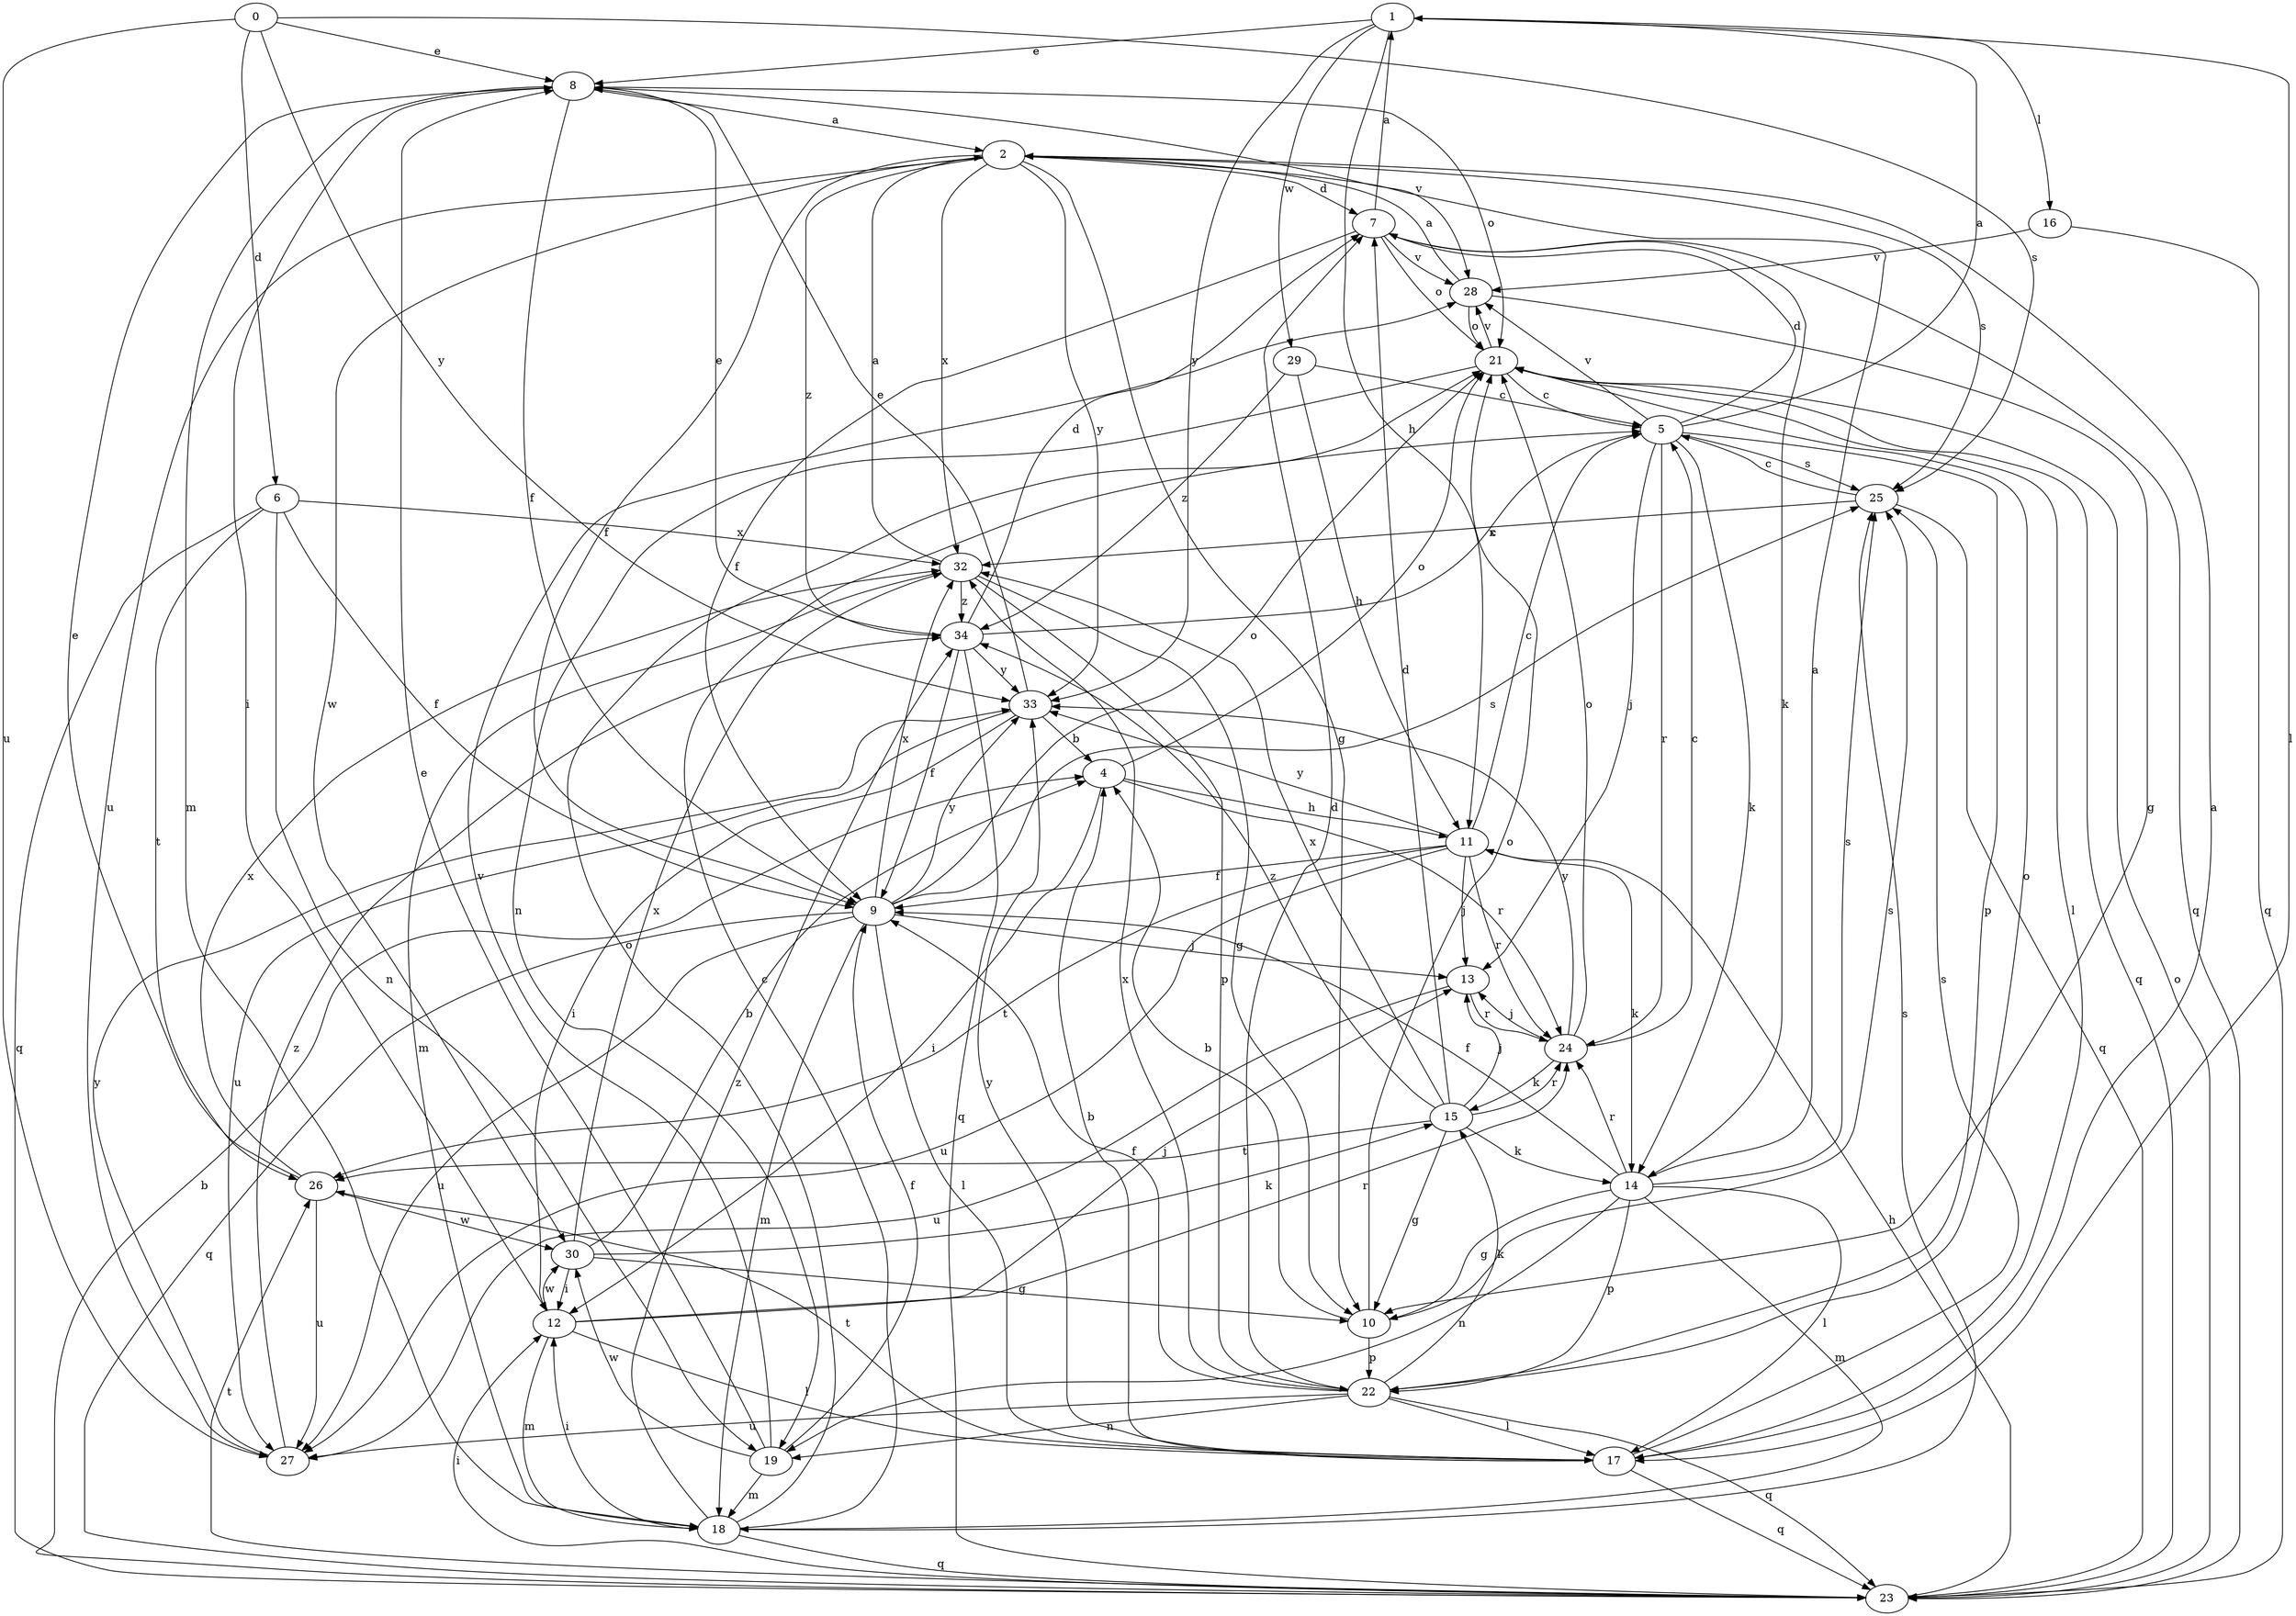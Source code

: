 strict digraph  {
1;
0;
2;
4;
5;
6;
7;
8;
9;
10;
11;
12;
13;
14;
15;
16;
17;
18;
19;
21;
22;
23;
24;
25;
26;
27;
28;
29;
30;
32;
33;
34;
1 -> 8  [label=e];
1 -> 11  [label=h];
1 -> 16  [label=l];
1 -> 17  [label=l];
1 -> 29  [label=w];
1 -> 33  [label=y];
0 -> 6  [label=d];
0 -> 8  [label=e];
0 -> 25  [label=s];
0 -> 27  [label=u];
0 -> 33  [label=y];
2 -> 7  [label=d];
2 -> 9  [label=f];
2 -> 10  [label=g];
2 -> 25  [label=s];
2 -> 27  [label=u];
2 -> 30  [label=w];
2 -> 32  [label=x];
2 -> 33  [label=y];
2 -> 34  [label=z];
4 -> 11  [label=h];
4 -> 12  [label=i];
4 -> 21  [label=o];
4 -> 24  [label=r];
5 -> 1  [label=a];
5 -> 7  [label=d];
5 -> 13  [label=j];
5 -> 14  [label=k];
5 -> 22  [label=p];
5 -> 24  [label=r];
5 -> 25  [label=s];
5 -> 28  [label=v];
6 -> 9  [label=f];
6 -> 19  [label=n];
6 -> 23  [label=q];
6 -> 26  [label=t];
6 -> 32  [label=x];
7 -> 1  [label=a];
7 -> 9  [label=f];
7 -> 14  [label=k];
7 -> 21  [label=o];
7 -> 23  [label=q];
7 -> 28  [label=v];
8 -> 2  [label=a];
8 -> 9  [label=f];
8 -> 12  [label=i];
8 -> 18  [label=m];
8 -> 21  [label=o];
8 -> 28  [label=v];
9 -> 13  [label=j];
9 -> 17  [label=l];
9 -> 18  [label=m];
9 -> 21  [label=o];
9 -> 23  [label=q];
9 -> 25  [label=s];
9 -> 27  [label=u];
9 -> 32  [label=x];
9 -> 33  [label=y];
10 -> 4  [label=b];
10 -> 21  [label=o];
10 -> 22  [label=p];
10 -> 25  [label=s];
11 -> 5  [label=c];
11 -> 9  [label=f];
11 -> 13  [label=j];
11 -> 14  [label=k];
11 -> 24  [label=r];
11 -> 26  [label=t];
11 -> 27  [label=u];
11 -> 33  [label=y];
12 -> 13  [label=j];
12 -> 17  [label=l];
12 -> 18  [label=m];
12 -> 24  [label=r];
12 -> 30  [label=w];
13 -> 24  [label=r];
13 -> 27  [label=u];
14 -> 2  [label=a];
14 -> 9  [label=f];
14 -> 10  [label=g];
14 -> 17  [label=l];
14 -> 18  [label=m];
14 -> 19  [label=n];
14 -> 22  [label=p];
14 -> 24  [label=r];
14 -> 25  [label=s];
15 -> 7  [label=d];
15 -> 10  [label=g];
15 -> 13  [label=j];
15 -> 14  [label=k];
15 -> 24  [label=r];
15 -> 26  [label=t];
15 -> 32  [label=x];
15 -> 34  [label=z];
16 -> 23  [label=q];
16 -> 28  [label=v];
17 -> 2  [label=a];
17 -> 4  [label=b];
17 -> 23  [label=q];
17 -> 25  [label=s];
17 -> 26  [label=t];
17 -> 33  [label=y];
18 -> 5  [label=c];
18 -> 12  [label=i];
18 -> 21  [label=o];
18 -> 23  [label=q];
18 -> 25  [label=s];
18 -> 34  [label=z];
19 -> 8  [label=e];
19 -> 9  [label=f];
19 -> 18  [label=m];
19 -> 28  [label=v];
19 -> 30  [label=w];
21 -> 5  [label=c];
21 -> 17  [label=l];
21 -> 19  [label=n];
21 -> 23  [label=q];
21 -> 28  [label=v];
22 -> 7  [label=d];
22 -> 9  [label=f];
22 -> 15  [label=k];
22 -> 17  [label=l];
22 -> 19  [label=n];
22 -> 21  [label=o];
22 -> 23  [label=q];
22 -> 27  [label=u];
22 -> 32  [label=x];
23 -> 4  [label=b];
23 -> 11  [label=h];
23 -> 12  [label=i];
23 -> 21  [label=o];
23 -> 26  [label=t];
24 -> 5  [label=c];
24 -> 13  [label=j];
24 -> 15  [label=k];
24 -> 21  [label=o];
24 -> 33  [label=y];
25 -> 5  [label=c];
25 -> 23  [label=q];
25 -> 32  [label=x];
26 -> 8  [label=e];
26 -> 27  [label=u];
26 -> 30  [label=w];
26 -> 32  [label=x];
27 -> 33  [label=y];
27 -> 34  [label=z];
28 -> 2  [label=a];
28 -> 10  [label=g];
28 -> 21  [label=o];
29 -> 5  [label=c];
29 -> 11  [label=h];
29 -> 34  [label=z];
30 -> 4  [label=b];
30 -> 10  [label=g];
30 -> 12  [label=i];
30 -> 15  [label=k];
30 -> 32  [label=x];
32 -> 2  [label=a];
32 -> 10  [label=g];
32 -> 18  [label=m];
32 -> 22  [label=p];
32 -> 34  [label=z];
33 -> 4  [label=b];
33 -> 8  [label=e];
33 -> 12  [label=i];
33 -> 27  [label=u];
34 -> 5  [label=c];
34 -> 7  [label=d];
34 -> 8  [label=e];
34 -> 9  [label=f];
34 -> 23  [label=q];
34 -> 33  [label=y];
}
